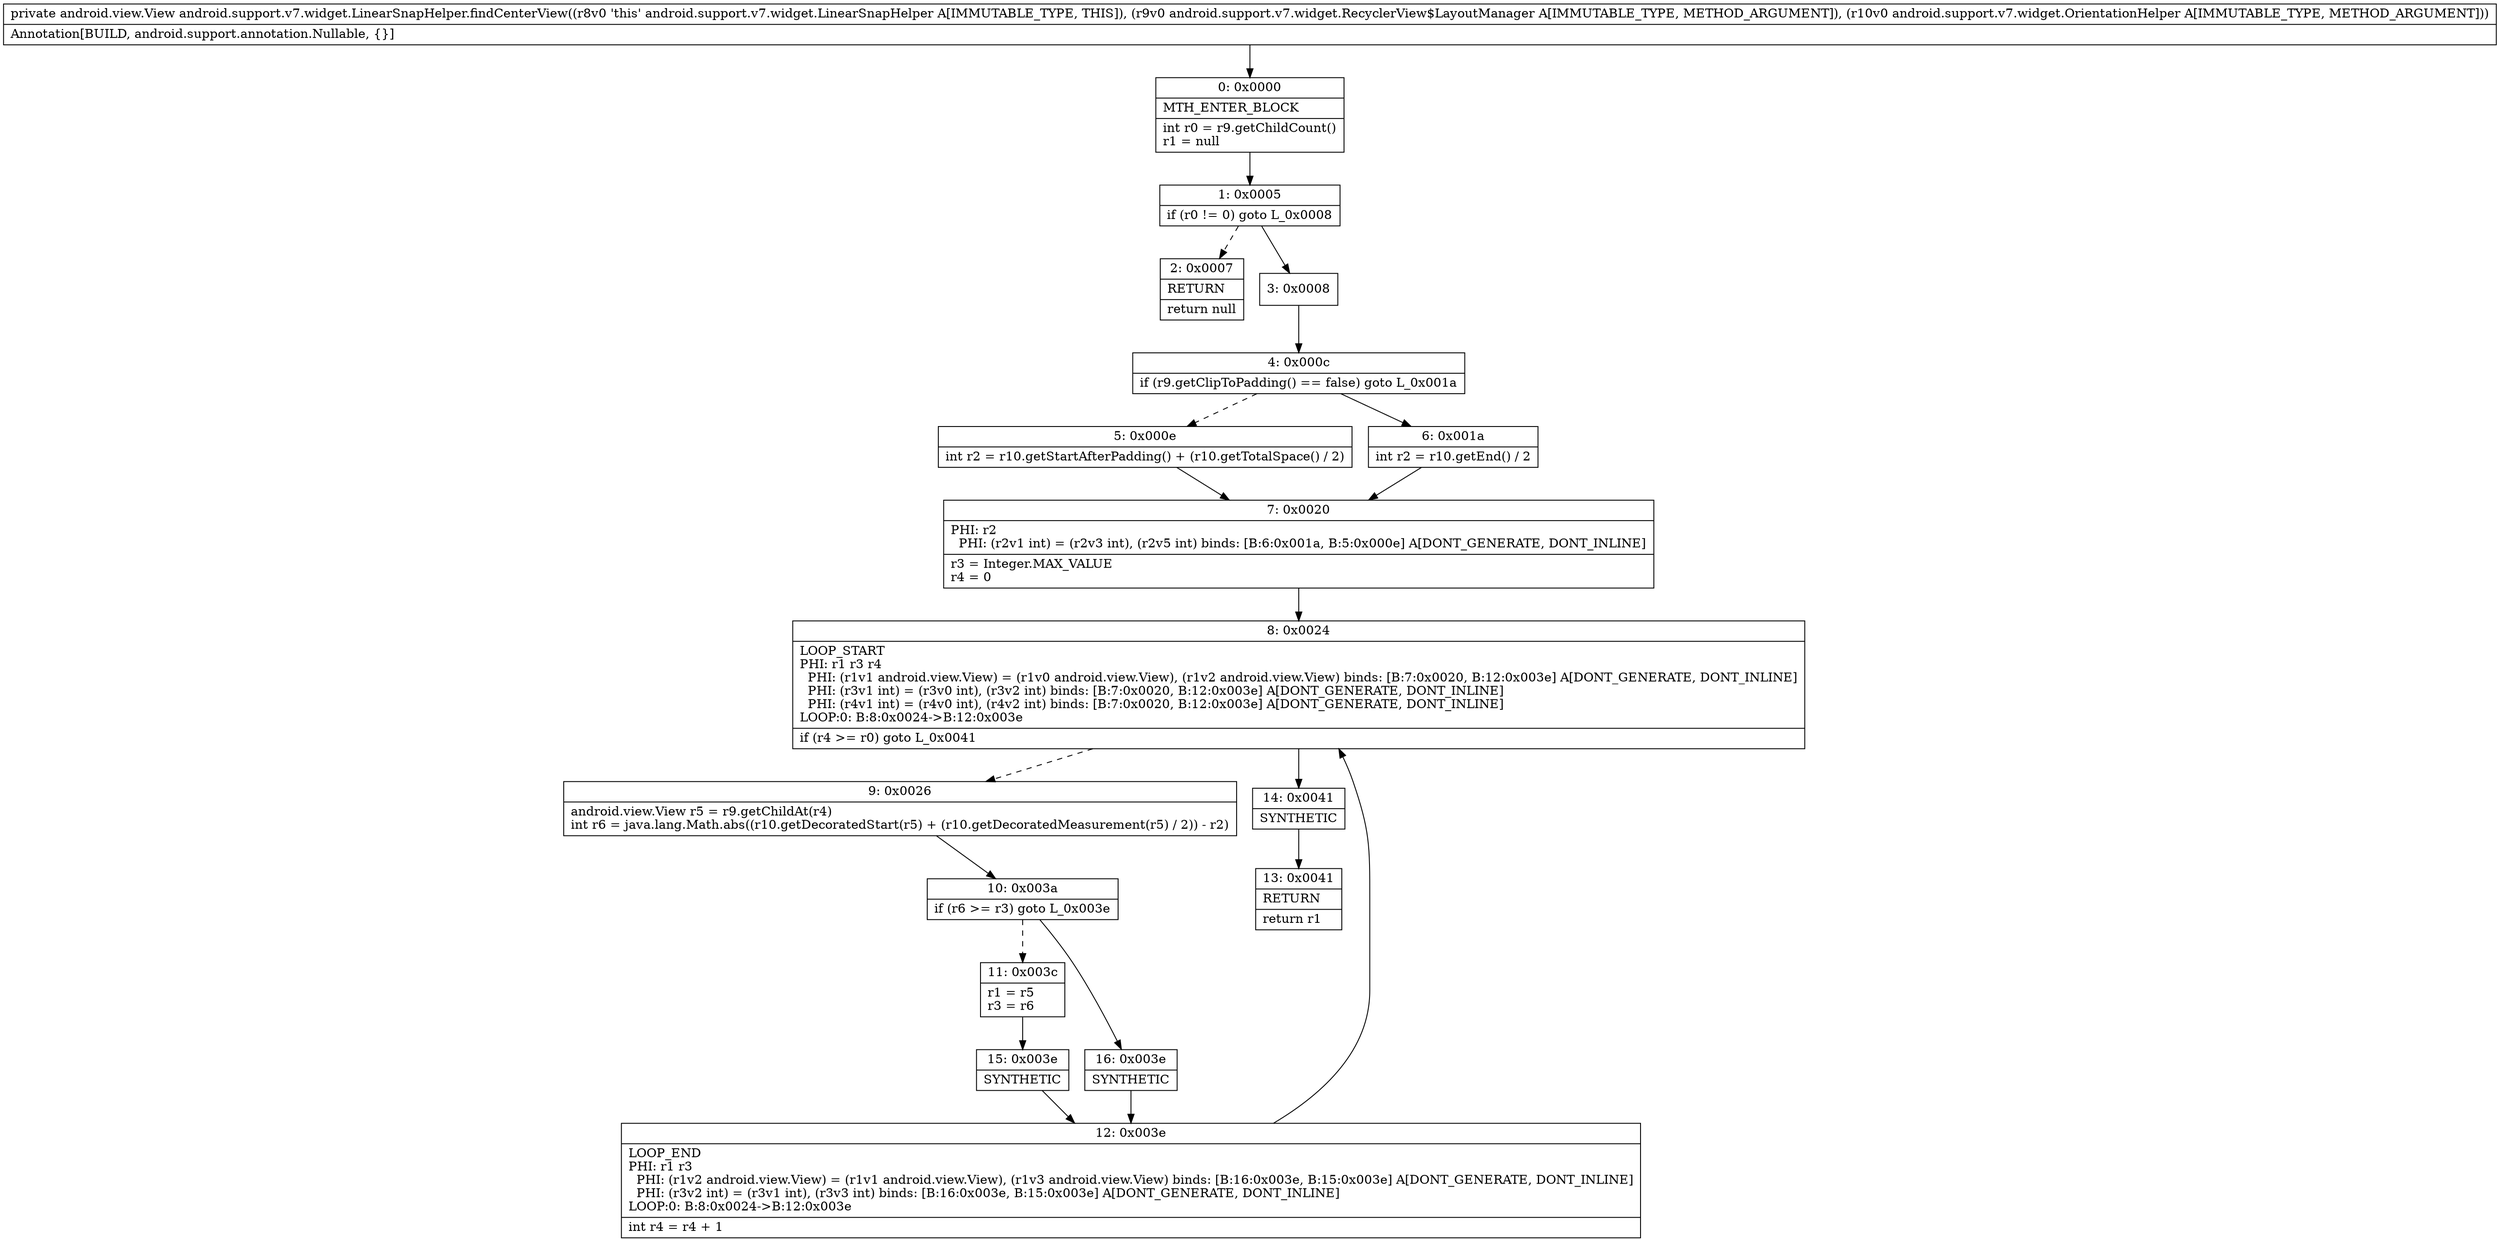 digraph "CFG forandroid.support.v7.widget.LinearSnapHelper.findCenterView(Landroid\/support\/v7\/widget\/RecyclerView$LayoutManager;Landroid\/support\/v7\/widget\/OrientationHelper;)Landroid\/view\/View;" {
Node_0 [shape=record,label="{0\:\ 0x0000|MTH_ENTER_BLOCK\l|int r0 = r9.getChildCount()\lr1 = null\l}"];
Node_1 [shape=record,label="{1\:\ 0x0005|if (r0 != 0) goto L_0x0008\l}"];
Node_2 [shape=record,label="{2\:\ 0x0007|RETURN\l|return null\l}"];
Node_3 [shape=record,label="{3\:\ 0x0008}"];
Node_4 [shape=record,label="{4\:\ 0x000c|if (r9.getClipToPadding() == false) goto L_0x001a\l}"];
Node_5 [shape=record,label="{5\:\ 0x000e|int r2 = r10.getStartAfterPadding() + (r10.getTotalSpace() \/ 2)\l}"];
Node_6 [shape=record,label="{6\:\ 0x001a|int r2 = r10.getEnd() \/ 2\l}"];
Node_7 [shape=record,label="{7\:\ 0x0020|PHI: r2 \l  PHI: (r2v1 int) = (r2v3 int), (r2v5 int) binds: [B:6:0x001a, B:5:0x000e] A[DONT_GENERATE, DONT_INLINE]\l|r3 = Integer.MAX_VALUE\lr4 = 0\l}"];
Node_8 [shape=record,label="{8\:\ 0x0024|LOOP_START\lPHI: r1 r3 r4 \l  PHI: (r1v1 android.view.View) = (r1v0 android.view.View), (r1v2 android.view.View) binds: [B:7:0x0020, B:12:0x003e] A[DONT_GENERATE, DONT_INLINE]\l  PHI: (r3v1 int) = (r3v0 int), (r3v2 int) binds: [B:7:0x0020, B:12:0x003e] A[DONT_GENERATE, DONT_INLINE]\l  PHI: (r4v1 int) = (r4v0 int), (r4v2 int) binds: [B:7:0x0020, B:12:0x003e] A[DONT_GENERATE, DONT_INLINE]\lLOOP:0: B:8:0x0024\-\>B:12:0x003e\l|if (r4 \>= r0) goto L_0x0041\l}"];
Node_9 [shape=record,label="{9\:\ 0x0026|android.view.View r5 = r9.getChildAt(r4)\lint r6 = java.lang.Math.abs((r10.getDecoratedStart(r5) + (r10.getDecoratedMeasurement(r5) \/ 2)) \- r2)\l}"];
Node_10 [shape=record,label="{10\:\ 0x003a|if (r6 \>= r3) goto L_0x003e\l}"];
Node_11 [shape=record,label="{11\:\ 0x003c|r1 = r5\lr3 = r6\l}"];
Node_12 [shape=record,label="{12\:\ 0x003e|LOOP_END\lPHI: r1 r3 \l  PHI: (r1v2 android.view.View) = (r1v1 android.view.View), (r1v3 android.view.View) binds: [B:16:0x003e, B:15:0x003e] A[DONT_GENERATE, DONT_INLINE]\l  PHI: (r3v2 int) = (r3v1 int), (r3v3 int) binds: [B:16:0x003e, B:15:0x003e] A[DONT_GENERATE, DONT_INLINE]\lLOOP:0: B:8:0x0024\-\>B:12:0x003e\l|int r4 = r4 + 1\l}"];
Node_13 [shape=record,label="{13\:\ 0x0041|RETURN\l|return r1\l}"];
Node_14 [shape=record,label="{14\:\ 0x0041|SYNTHETIC\l}"];
Node_15 [shape=record,label="{15\:\ 0x003e|SYNTHETIC\l}"];
Node_16 [shape=record,label="{16\:\ 0x003e|SYNTHETIC\l}"];
MethodNode[shape=record,label="{private android.view.View android.support.v7.widget.LinearSnapHelper.findCenterView((r8v0 'this' android.support.v7.widget.LinearSnapHelper A[IMMUTABLE_TYPE, THIS]), (r9v0 android.support.v7.widget.RecyclerView$LayoutManager A[IMMUTABLE_TYPE, METHOD_ARGUMENT]), (r10v0 android.support.v7.widget.OrientationHelper A[IMMUTABLE_TYPE, METHOD_ARGUMENT]))  | Annotation[BUILD, android.support.annotation.Nullable, \{\}]\l}"];
MethodNode -> Node_0;
Node_0 -> Node_1;
Node_1 -> Node_2[style=dashed];
Node_1 -> Node_3;
Node_3 -> Node_4;
Node_4 -> Node_5[style=dashed];
Node_4 -> Node_6;
Node_5 -> Node_7;
Node_6 -> Node_7;
Node_7 -> Node_8;
Node_8 -> Node_9[style=dashed];
Node_8 -> Node_14;
Node_9 -> Node_10;
Node_10 -> Node_11[style=dashed];
Node_10 -> Node_16;
Node_11 -> Node_15;
Node_12 -> Node_8;
Node_14 -> Node_13;
Node_15 -> Node_12;
Node_16 -> Node_12;
}

